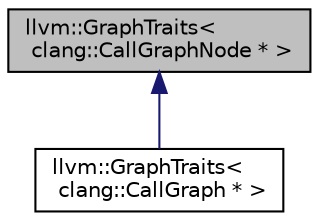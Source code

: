 digraph "llvm::GraphTraits&lt; clang::CallGraphNode * &gt;"
{
 // LATEX_PDF_SIZE
  bgcolor="transparent";
  edge [fontname="Helvetica",fontsize="10",labelfontname="Helvetica",labelfontsize="10"];
  node [fontname="Helvetica",fontsize="10",shape=record];
  Node1 [label="llvm::GraphTraits\<\l clang::CallGraphNode * \>",height=0.2,width=0.4,color="black", fillcolor="grey75", style="filled", fontcolor="black",tooltip=" "];
  Node1 -> Node2 [dir="back",color="midnightblue",fontsize="10",style="solid",fontname="Helvetica"];
  Node2 [label="llvm::GraphTraits\<\l clang::CallGraph * \>",height=0.2,width=0.4,color="black",URL="$structllvm_1_1GraphTraits_3_01clang_1_1CallGraph_01_5_01_4.html",tooltip=" "];
}
